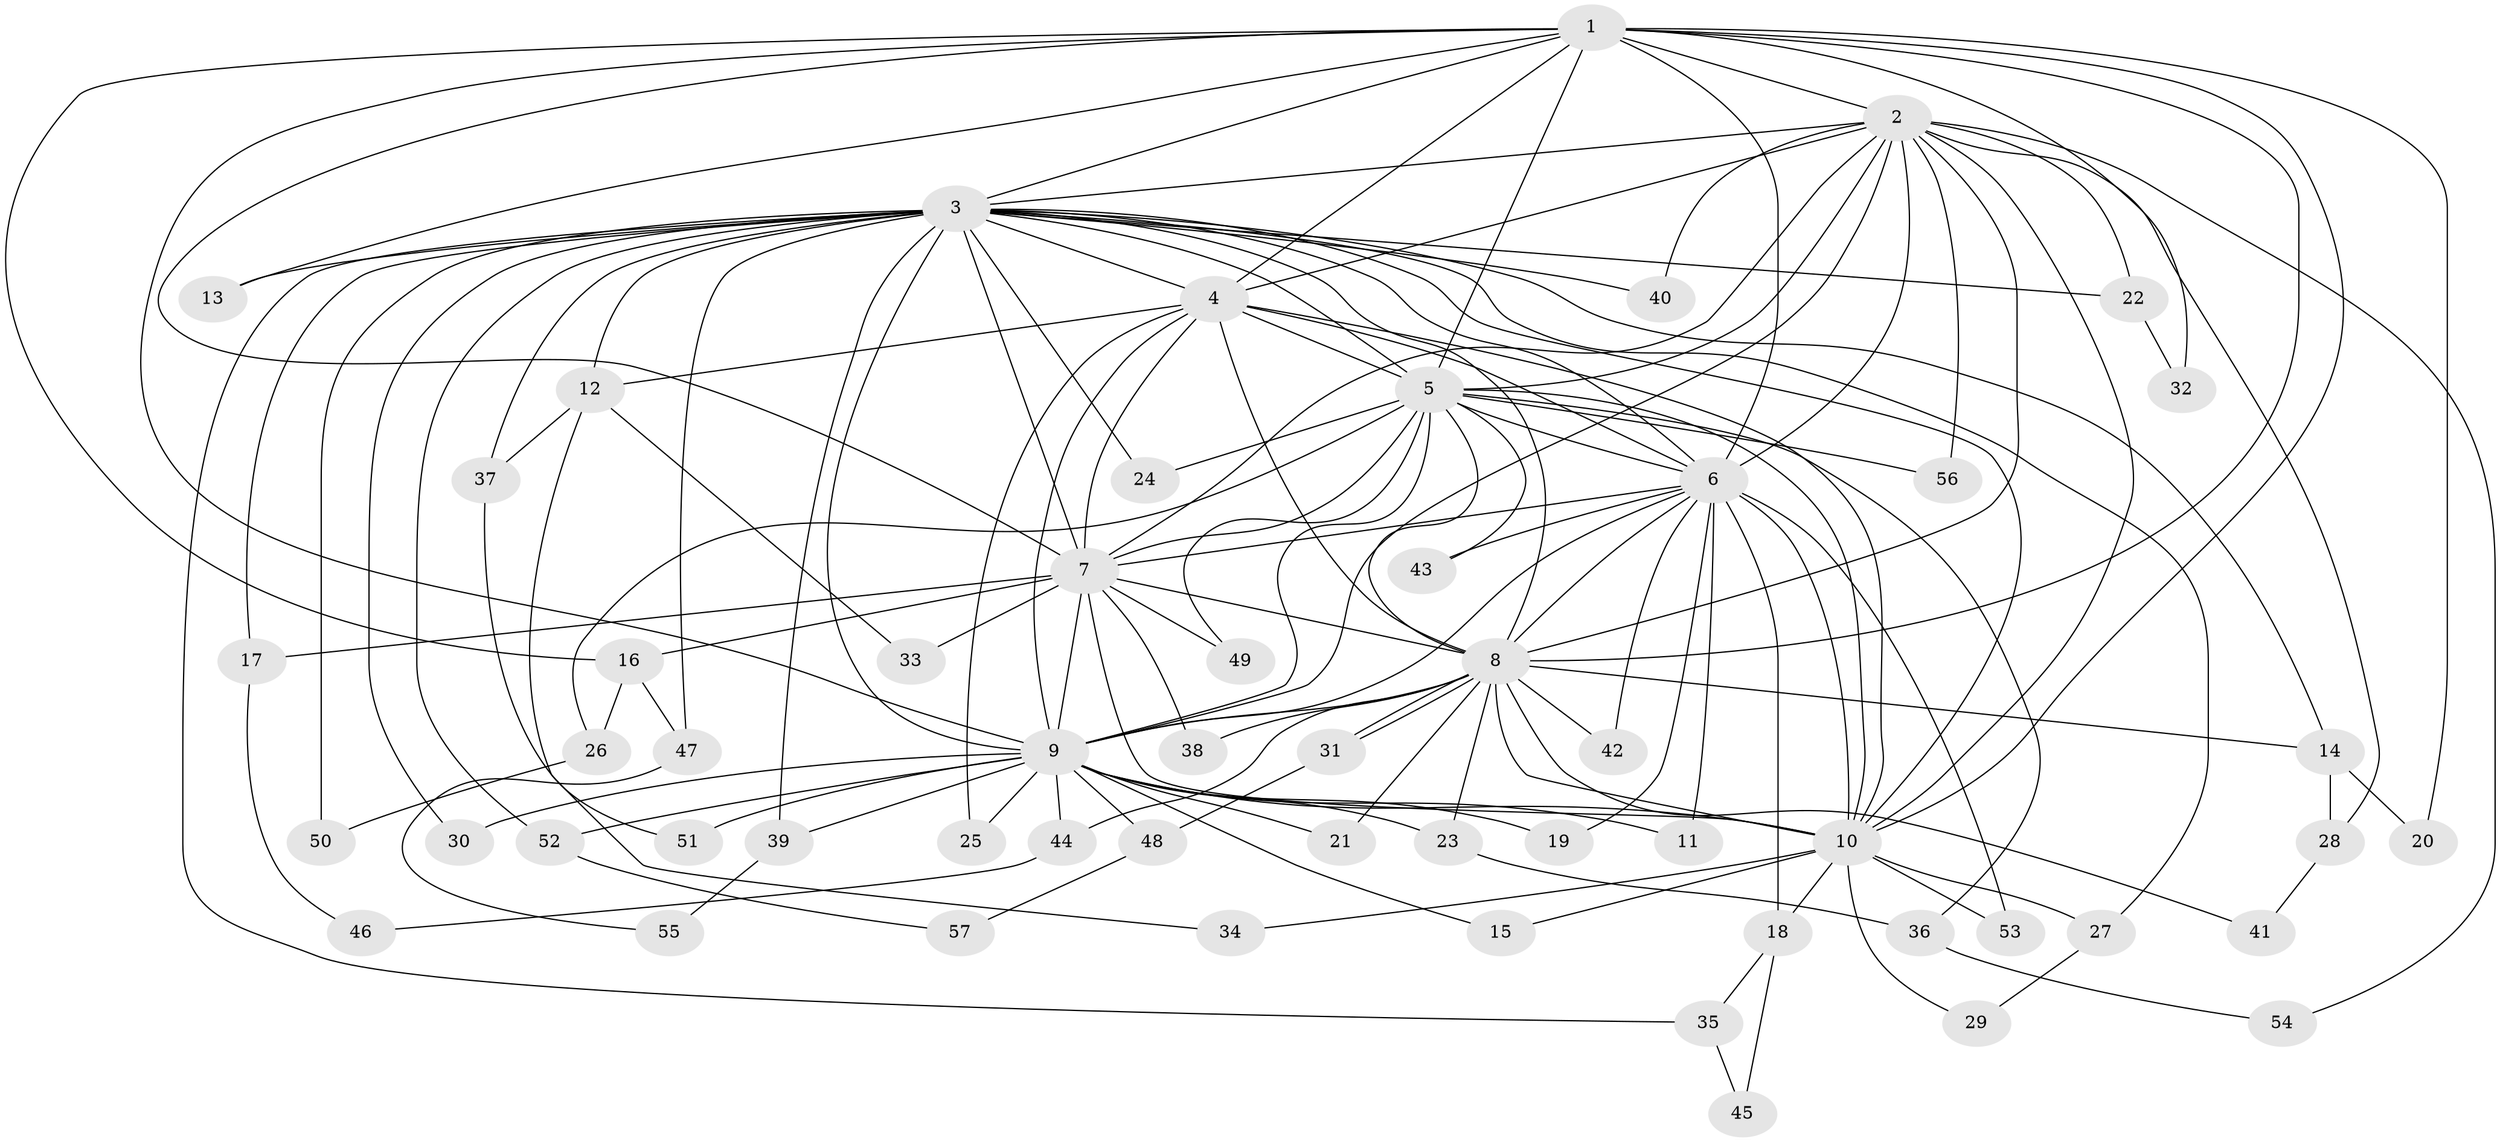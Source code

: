 // Generated by graph-tools (version 1.1) at 2025/43/03/09/25 04:43:29]
// undirected, 57 vertices, 139 edges
graph export_dot {
graph [start="1"]
  node [color=gray90,style=filled];
  1;
  2;
  3;
  4;
  5;
  6;
  7;
  8;
  9;
  10;
  11;
  12;
  13;
  14;
  15;
  16;
  17;
  18;
  19;
  20;
  21;
  22;
  23;
  24;
  25;
  26;
  27;
  28;
  29;
  30;
  31;
  32;
  33;
  34;
  35;
  36;
  37;
  38;
  39;
  40;
  41;
  42;
  43;
  44;
  45;
  46;
  47;
  48;
  49;
  50;
  51;
  52;
  53;
  54;
  55;
  56;
  57;
  1 -- 2;
  1 -- 3;
  1 -- 4;
  1 -- 5;
  1 -- 6;
  1 -- 7;
  1 -- 8;
  1 -- 9;
  1 -- 10;
  1 -- 13;
  1 -- 16;
  1 -- 20;
  1 -- 32;
  2 -- 3;
  2 -- 4;
  2 -- 5;
  2 -- 6;
  2 -- 7;
  2 -- 8;
  2 -- 9;
  2 -- 10;
  2 -- 22;
  2 -- 28;
  2 -- 40;
  2 -- 54;
  2 -- 56;
  3 -- 4;
  3 -- 5;
  3 -- 6;
  3 -- 7;
  3 -- 8;
  3 -- 9;
  3 -- 10;
  3 -- 12;
  3 -- 13;
  3 -- 14;
  3 -- 17;
  3 -- 22;
  3 -- 24;
  3 -- 27;
  3 -- 30;
  3 -- 35;
  3 -- 37;
  3 -- 39;
  3 -- 40;
  3 -- 47;
  3 -- 50;
  3 -- 52;
  4 -- 5;
  4 -- 6;
  4 -- 7;
  4 -- 8;
  4 -- 9;
  4 -- 10;
  4 -- 12;
  4 -- 25;
  5 -- 6;
  5 -- 7;
  5 -- 8;
  5 -- 9;
  5 -- 10;
  5 -- 24;
  5 -- 26;
  5 -- 36;
  5 -- 43;
  5 -- 49;
  5 -- 56;
  6 -- 7;
  6 -- 8;
  6 -- 9;
  6 -- 10;
  6 -- 11;
  6 -- 18;
  6 -- 19;
  6 -- 42;
  6 -- 43;
  6 -- 53;
  7 -- 8;
  7 -- 9;
  7 -- 10;
  7 -- 16;
  7 -- 17;
  7 -- 33;
  7 -- 38;
  7 -- 49;
  8 -- 9;
  8 -- 10;
  8 -- 14;
  8 -- 21;
  8 -- 23;
  8 -- 31;
  8 -- 31;
  8 -- 38;
  8 -- 41;
  8 -- 42;
  8 -- 44;
  9 -- 10;
  9 -- 11;
  9 -- 15;
  9 -- 19;
  9 -- 21;
  9 -- 23;
  9 -- 25;
  9 -- 30;
  9 -- 39;
  9 -- 44;
  9 -- 48;
  9 -- 51;
  9 -- 52;
  10 -- 15;
  10 -- 18;
  10 -- 27;
  10 -- 29;
  10 -- 34;
  10 -- 53;
  12 -- 33;
  12 -- 34;
  12 -- 37;
  14 -- 20;
  14 -- 28;
  16 -- 26;
  16 -- 47;
  17 -- 46;
  18 -- 35;
  18 -- 45;
  22 -- 32;
  23 -- 36;
  26 -- 50;
  27 -- 29;
  28 -- 41;
  31 -- 48;
  35 -- 45;
  36 -- 54;
  37 -- 51;
  39 -- 55;
  44 -- 46;
  47 -- 55;
  48 -- 57;
  52 -- 57;
}
